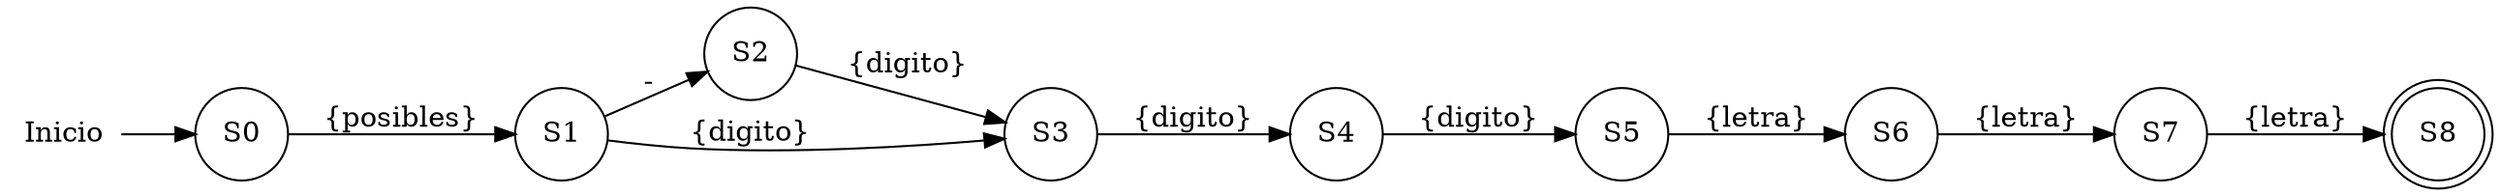digraph G {rankdir = LR;node [shape=circle];inicio [shape=plaintext label="Inicio"];inicio -> S0;S0 -> S1 [label="{posibles}"];S1 -> S2 [label="-"];S1 -> S3 [label="{digito}"];S2 -> S3 [label="{digito}"];S3 -> S4 [label="{digito}"];S4 -> S5 [label="{digito}"];S5 -> S6 [label="{letra}"];S6 -> S7 [label="{letra}"];S7 -> S8 [label="{letra}"];S8 [peripheries=2];}